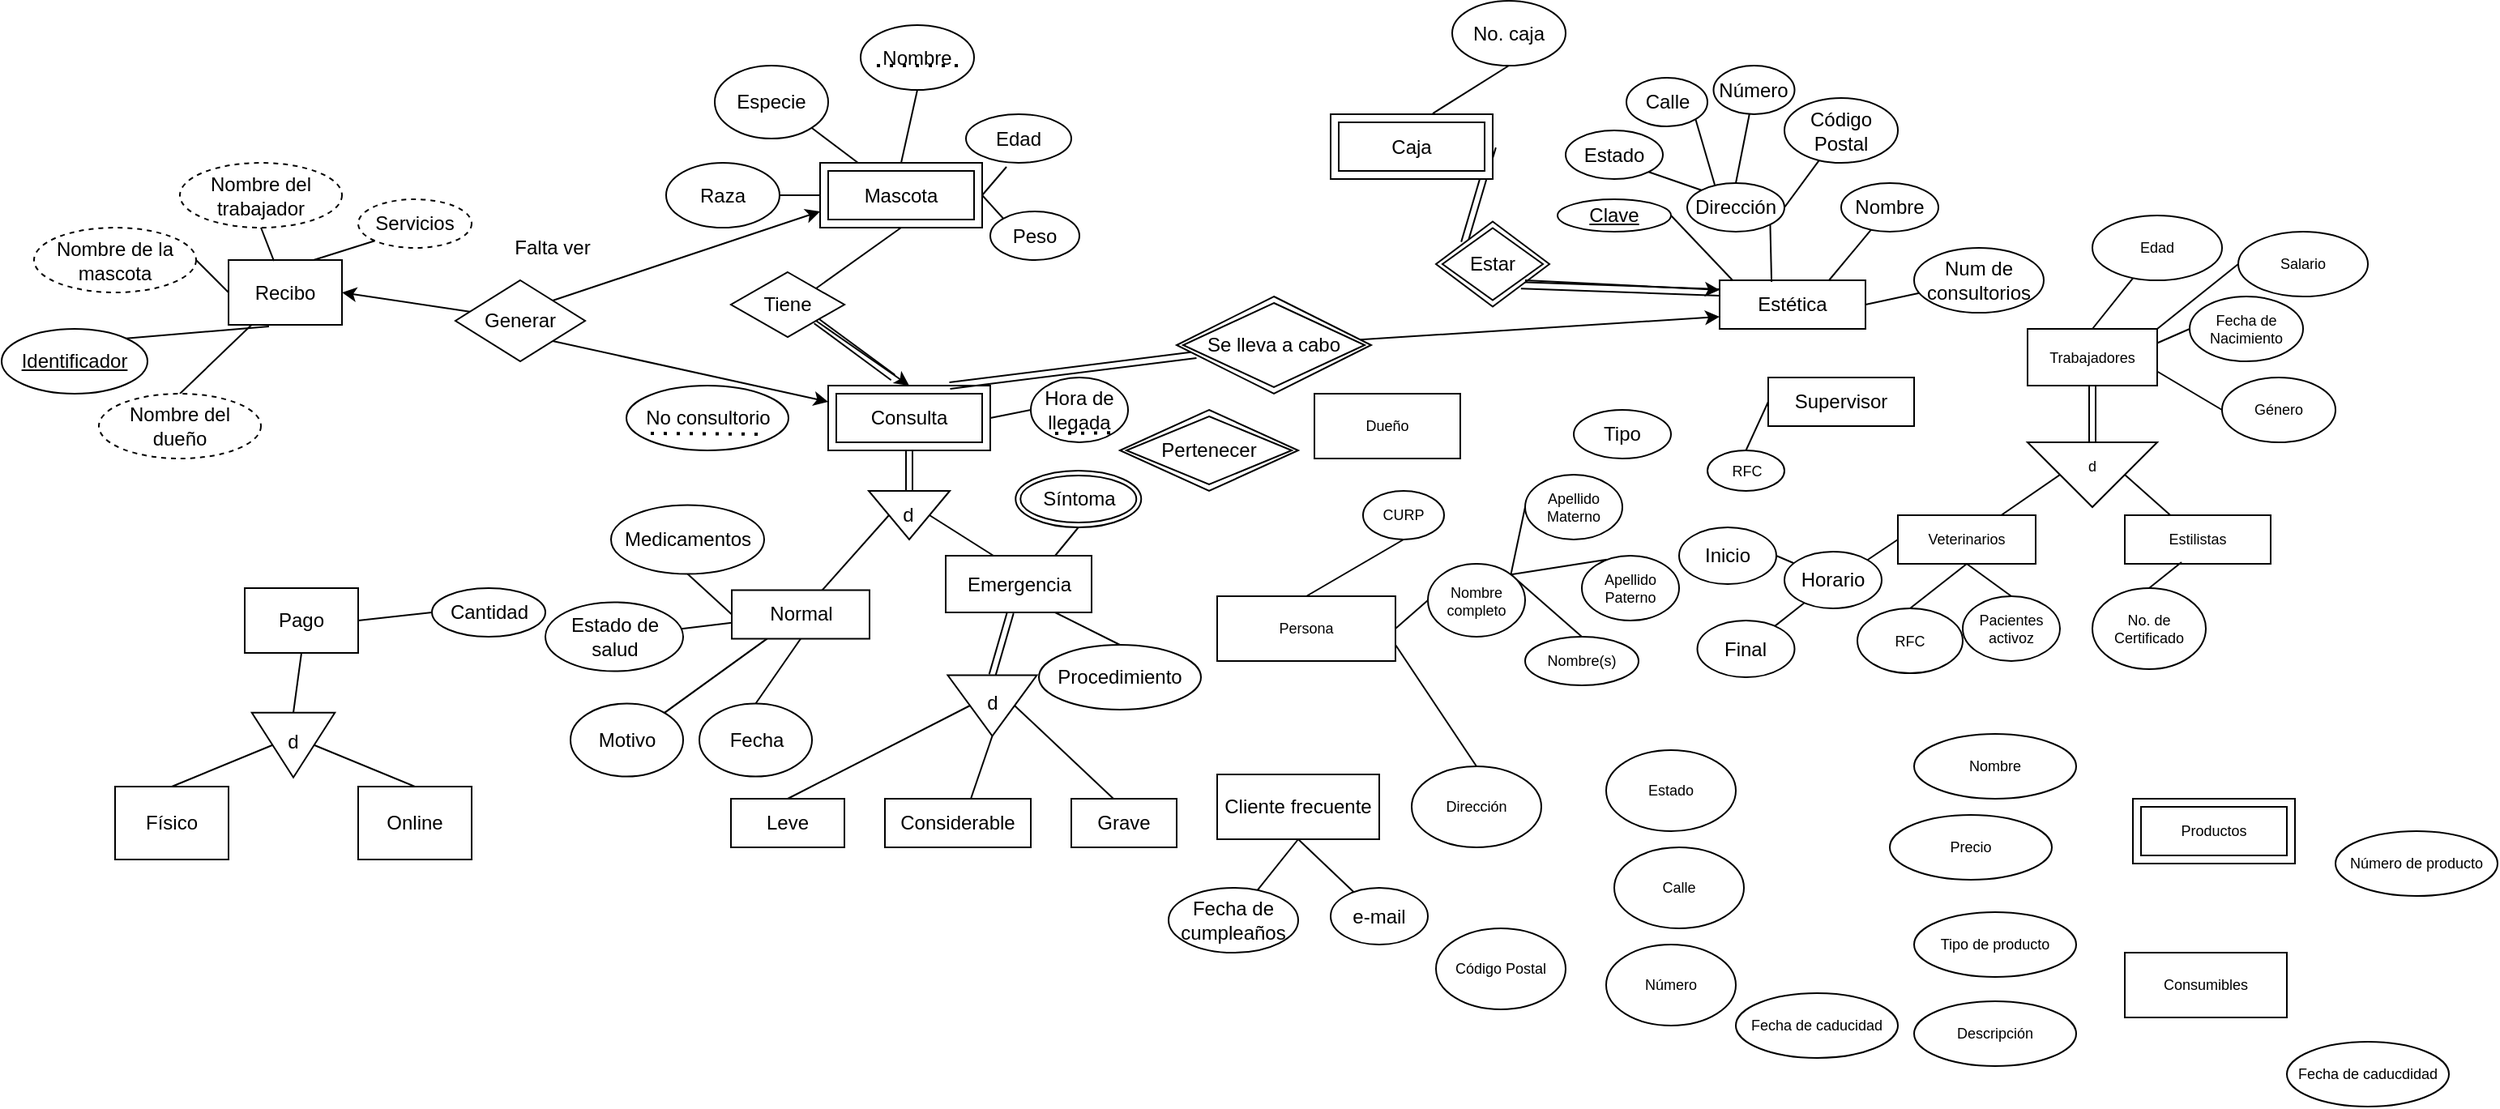 <mxfile version="17.2.4" type="github">
  <diagram id="R2lEEEUBdFMjLlhIrx00" name="Page-1">
    <mxGraphModel dx="1668" dy="481" grid="1" gridSize="10" guides="1" tooltips="1" connect="1" arrows="1" fold="1" page="0" pageScale="1" pageWidth="850" pageHeight="1100" math="0" shadow="0" extFonts="Permanent Marker^https://fonts.googleapis.com/css?family=Permanent+Marker">
      <root>
        <mxCell id="0" />
        <mxCell id="1" parent="0" />
        <mxCell id="ZXifpjUcbngJi2hG1lOk-1" value="Estética" style="rounded=0;whiteSpace=wrap;html=1;" parent="1" vertex="1">
          <mxGeometry x="320" y="180" width="90" height="30" as="geometry" />
        </mxCell>
        <mxCell id="ZXifpjUcbngJi2hG1lOk-16" style="rounded=0;orthogonalLoop=1;jettySize=auto;html=1;entryX=0.75;entryY=0;entryDx=0;entryDy=0;endArrow=none;endFill=0;" parent="1" source="ZXifpjUcbngJi2hG1lOk-2" target="ZXifpjUcbngJi2hG1lOk-1" edge="1">
          <mxGeometry relative="1" as="geometry" />
        </mxCell>
        <mxCell id="ZXifpjUcbngJi2hG1lOk-2" value="Nombre" style="ellipse;whiteSpace=wrap;html=1;" parent="1" vertex="1">
          <mxGeometry x="395" y="120" width="60" height="30" as="geometry" />
        </mxCell>
        <mxCell id="kJQUSES96ACiAF_lhkWH-144" style="edgeStyle=none;rounded=0;orthogonalLoop=1;jettySize=auto;html=1;exitX=1;exitY=1;exitDx=0;exitDy=0;entryX=0.356;entryY=0.033;entryDx=0;entryDy=0;entryPerimeter=0;startArrow=none;startFill=0;endArrow=none;endFill=0;" edge="1" parent="1" source="ZXifpjUcbngJi2hG1lOk-3" target="ZXifpjUcbngJi2hG1lOk-1">
          <mxGeometry relative="1" as="geometry" />
        </mxCell>
        <mxCell id="ZXifpjUcbngJi2hG1lOk-3" value="Dirección" style="ellipse;whiteSpace=wrap;html=1;" parent="1" vertex="1">
          <mxGeometry x="300" y="120" width="60" height="30" as="geometry" />
        </mxCell>
        <mxCell id="kJQUSES96ACiAF_lhkWH-163" style="edgeStyle=none;rounded=0;orthogonalLoop=1;jettySize=auto;html=1;exitX=1;exitY=1;exitDx=0;exitDy=0;entryX=0;entryY=0;entryDx=0;entryDy=0;startArrow=none;startFill=0;endArrow=none;endFill=0;" edge="1" parent="1" source="ZXifpjUcbngJi2hG1lOk-4" target="ZXifpjUcbngJi2hG1lOk-3">
          <mxGeometry relative="1" as="geometry" />
        </mxCell>
        <mxCell id="ZXifpjUcbngJi2hG1lOk-4" value="Estado" style="ellipse;whiteSpace=wrap;html=1;" parent="1" vertex="1">
          <mxGeometry x="225" y="87.5" width="60" height="30" as="geometry" />
        </mxCell>
        <mxCell id="ZXifpjUcbngJi2hG1lOk-13" style="rounded=0;orthogonalLoop=1;jettySize=auto;html=1;exitX=1;exitY=1;exitDx=0;exitDy=0;entryX=0.283;entryY=0.033;entryDx=0;entryDy=0;entryPerimeter=0;endArrow=none;endFill=0;" parent="1" source="ZXifpjUcbngJi2hG1lOk-5" target="ZXifpjUcbngJi2hG1lOk-3" edge="1">
          <mxGeometry relative="1" as="geometry" />
        </mxCell>
        <mxCell id="ZXifpjUcbngJi2hG1lOk-5" value="Calle" style="ellipse;whiteSpace=wrap;html=1;" parent="1" vertex="1">
          <mxGeometry x="262.5" y="55" width="50" height="30" as="geometry" />
        </mxCell>
        <mxCell id="ZXifpjUcbngJi2hG1lOk-12" style="rounded=0;orthogonalLoop=1;jettySize=auto;html=1;entryX=0.5;entryY=0;entryDx=0;entryDy=0;endArrow=none;endFill=0;" parent="1" source="ZXifpjUcbngJi2hG1lOk-6" target="ZXifpjUcbngJi2hG1lOk-3" edge="1">
          <mxGeometry relative="1" as="geometry" />
        </mxCell>
        <mxCell id="ZXifpjUcbngJi2hG1lOk-6" value="Número" style="ellipse;whiteSpace=wrap;html=1;" parent="1" vertex="1">
          <mxGeometry x="316.25" y="47.5" width="50" height="30" as="geometry" />
        </mxCell>
        <mxCell id="ZXifpjUcbngJi2hG1lOk-11" style="rounded=0;orthogonalLoop=1;jettySize=auto;html=1;entryX=1;entryY=0.5;entryDx=0;entryDy=0;endArrow=none;endFill=0;" parent="1" source="ZXifpjUcbngJi2hG1lOk-7" target="ZXifpjUcbngJi2hG1lOk-3" edge="1">
          <mxGeometry relative="1" as="geometry" />
        </mxCell>
        <mxCell id="ZXifpjUcbngJi2hG1lOk-7" value="Código Postal" style="ellipse;whiteSpace=wrap;html=1;" parent="1" vertex="1">
          <mxGeometry x="360" y="67.5" width="70" height="40" as="geometry" />
        </mxCell>
        <mxCell id="ZXifpjUcbngJi2hG1lOk-17" style="rounded=0;orthogonalLoop=1;jettySize=auto;html=1;entryX=1;entryY=0.5;entryDx=0;entryDy=0;endArrow=none;endFill=0;" parent="1" source="ZXifpjUcbngJi2hG1lOk-8" target="ZXifpjUcbngJi2hG1lOk-1" edge="1">
          <mxGeometry relative="1" as="geometry" />
        </mxCell>
        <mxCell id="ZXifpjUcbngJi2hG1lOk-8" value="Num de consultorios" style="ellipse;whiteSpace=wrap;html=1;" parent="1" vertex="1">
          <mxGeometry x="440" y="160" width="80" height="40" as="geometry" />
        </mxCell>
        <mxCell id="kJQUSES96ACiAF_lhkWH-25" style="edgeStyle=none;rounded=0;orthogonalLoop=1;jettySize=auto;html=1;exitX=0.5;exitY=1;exitDx=0;exitDy=0;entryX=0.75;entryY=0;entryDx=0;entryDy=0;endArrow=none;endFill=0;" edge="1" parent="1" source="dr-Muq7pYiqNiIFcDWlw-2" target="dr-Muq7pYiqNiIFcDWlw-11">
          <mxGeometry relative="1" as="geometry" />
        </mxCell>
        <mxCell id="kJQUSES96ACiAF_lhkWH-26" style="edgeStyle=none;rounded=0;orthogonalLoop=1;jettySize=auto;html=1;exitX=0.5;exitY=0;exitDx=0;exitDy=0;endArrow=none;endFill=0;" edge="1" parent="1" source="dr-Muq7pYiqNiIFcDWlw-2" target="dr-Muq7pYiqNiIFcDWlw-12">
          <mxGeometry relative="1" as="geometry" />
        </mxCell>
        <mxCell id="dr-Muq7pYiqNiIFcDWlw-2" value="" style="triangle;whiteSpace=wrap;html=1;fontSize=10;rotation=90;" parent="1" vertex="1">
          <mxGeometry x="530" y="260" width="40" height="80" as="geometry" />
        </mxCell>
        <mxCell id="dr-Muq7pYiqNiIFcDWlw-10" style="edgeStyle=orthogonalEdgeStyle;rounded=0;orthogonalLoop=1;jettySize=auto;html=1;entryX=0;entryY=0.5;entryDx=0;entryDy=0;fontSize=9;endArrow=none;endFill=0;shape=link;" parent="1" source="dr-Muq7pYiqNiIFcDWlw-3" target="dr-Muq7pYiqNiIFcDWlw-2" edge="1">
          <mxGeometry relative="1" as="geometry" />
        </mxCell>
        <mxCell id="dr-Muq7pYiqNiIFcDWlw-3" value="Trabajadores" style="rounded=0;whiteSpace=wrap;html=1;fontSize=9;" parent="1" vertex="1">
          <mxGeometry x="510" y="210" width="80" height="35" as="geometry" />
        </mxCell>
        <mxCell id="dr-Muq7pYiqNiIFcDWlw-5" value="d" style="text;html=1;strokeColor=none;fillColor=none;align=center;verticalAlign=middle;whiteSpace=wrap;rounded=0;fontSize=9;" parent="1" vertex="1">
          <mxGeometry x="520" y="280" width="60" height="30" as="geometry" />
        </mxCell>
        <mxCell id="dr-Muq7pYiqNiIFcDWlw-11" value="Veterinarios" style="rounded=0;whiteSpace=wrap;html=1;fontSize=9;" parent="1" vertex="1">
          <mxGeometry x="430" y="325" width="85" height="30" as="geometry" />
        </mxCell>
        <mxCell id="dr-Muq7pYiqNiIFcDWlw-12" value="Estilistas" style="rounded=0;whiteSpace=wrap;html=1;fontSize=9;" parent="1" vertex="1">
          <mxGeometry x="570" y="325" width="90" height="30" as="geometry" />
        </mxCell>
        <mxCell id="kJQUSES96ACiAF_lhkWH-119" style="edgeStyle=none;rounded=0;orthogonalLoop=1;jettySize=auto;html=1;exitX=0.5;exitY=0;exitDx=0;exitDy=0;endArrow=none;endFill=0;entryX=0.5;entryY=1;entryDx=0;entryDy=0;" edge="1" parent="1" source="dr-Muq7pYiqNiIFcDWlw-17" target="dr-Muq7pYiqNiIFcDWlw-11">
          <mxGeometry relative="1" as="geometry">
            <mxPoint x="460" y="360" as="targetPoint" />
          </mxGeometry>
        </mxCell>
        <mxCell id="dr-Muq7pYiqNiIFcDWlw-17" value="RFC" style="ellipse;whiteSpace=wrap;html=1;fontSize=9;" parent="1" vertex="1">
          <mxGeometry x="405" y="382.5" width="65" height="40" as="geometry" />
        </mxCell>
        <mxCell id="kJQUSES96ACiAF_lhkWH-121" style="edgeStyle=none;rounded=0;orthogonalLoop=1;jettySize=auto;html=1;exitX=0.5;exitY=0;exitDx=0;exitDy=0;entryX=0.389;entryY=0.967;entryDx=0;entryDy=0;entryPerimeter=0;endArrow=none;endFill=0;" edge="1" parent="1" source="dr-Muq7pYiqNiIFcDWlw-19" target="dr-Muq7pYiqNiIFcDWlw-12">
          <mxGeometry relative="1" as="geometry" />
        </mxCell>
        <mxCell id="dr-Muq7pYiqNiIFcDWlw-19" value="No. de Certificado" style="ellipse;whiteSpace=wrap;html=1;fontSize=9;" parent="1" vertex="1">
          <mxGeometry x="550" y="370" width="70" height="50" as="geometry" />
        </mxCell>
        <mxCell id="kJQUSES96ACiAF_lhkWH-16" style="edgeStyle=none;rounded=0;orthogonalLoop=1;jettySize=auto;html=1;exitX=0;exitY=0.5;exitDx=0;exitDy=0;entryX=1;entryY=0.25;entryDx=0;entryDy=0;endArrow=none;endFill=0;" edge="1" parent="1" source="dr-Muq7pYiqNiIFcDWlw-21" target="dr-Muq7pYiqNiIFcDWlw-3">
          <mxGeometry relative="1" as="geometry" />
        </mxCell>
        <mxCell id="dr-Muq7pYiqNiIFcDWlw-21" value="Fecha de Nacimiento" style="ellipse;whiteSpace=wrap;html=1;fontSize=9;" parent="1" vertex="1">
          <mxGeometry x="610" y="190" width="70" height="40" as="geometry" />
        </mxCell>
        <mxCell id="dr-Muq7pYiqNiIFcDWlw-23" style="edgeStyle=none;rounded=0;orthogonalLoop=1;jettySize=auto;html=1;exitX=0;exitY=1;exitDx=0;exitDy=0;fontSize=9;endArrow=none;endFill=0;" parent="1" source="dr-Muq7pYiqNiIFcDWlw-21" target="dr-Muq7pYiqNiIFcDWlw-21" edge="1">
          <mxGeometry relative="1" as="geometry" />
        </mxCell>
        <mxCell id="kJQUSES96ACiAF_lhkWH-17" style="edgeStyle=none;rounded=0;orthogonalLoop=1;jettySize=auto;html=1;exitX=0;exitY=0.5;exitDx=0;exitDy=0;entryX=1;entryY=0.75;entryDx=0;entryDy=0;endArrow=none;endFill=0;" edge="1" parent="1" source="dr-Muq7pYiqNiIFcDWlw-24" target="dr-Muq7pYiqNiIFcDWlw-3">
          <mxGeometry relative="1" as="geometry" />
        </mxCell>
        <mxCell id="dr-Muq7pYiqNiIFcDWlw-24" value="Género" style="ellipse;whiteSpace=wrap;html=1;fontSize=9;" parent="1" vertex="1">
          <mxGeometry x="630" y="240" width="70" height="40" as="geometry" />
        </mxCell>
        <mxCell id="kJQUSES96ACiAF_lhkWH-15" style="rounded=0;orthogonalLoop=1;jettySize=auto;html=1;entryX=0.5;entryY=0;entryDx=0;entryDy=0;endArrow=none;endFill=0;" edge="1" parent="1" source="dr-Muq7pYiqNiIFcDWlw-25" target="dr-Muq7pYiqNiIFcDWlw-3">
          <mxGeometry relative="1" as="geometry" />
        </mxCell>
        <mxCell id="dr-Muq7pYiqNiIFcDWlw-25" value="Edad" style="ellipse;whiteSpace=wrap;html=1;fontSize=9;" parent="1" vertex="1">
          <mxGeometry x="550" y="140" width="80" height="40" as="geometry" />
        </mxCell>
        <mxCell id="kJQUSES96ACiAF_lhkWH-120" style="edgeStyle=none;rounded=0;orthogonalLoop=1;jettySize=auto;html=1;exitX=0.5;exitY=0;exitDx=0;exitDy=0;entryX=0.5;entryY=1;entryDx=0;entryDy=0;endArrow=none;endFill=0;" edge="1" parent="1" source="dr-Muq7pYiqNiIFcDWlw-26" target="dr-Muq7pYiqNiIFcDWlw-11">
          <mxGeometry relative="1" as="geometry" />
        </mxCell>
        <mxCell id="dr-Muq7pYiqNiIFcDWlw-26" value="Pacientes activoz" style="ellipse;whiteSpace=wrap;html=1;fontSize=9;" parent="1" vertex="1">
          <mxGeometry x="470" y="375" width="60" height="40" as="geometry" />
        </mxCell>
        <mxCell id="kJQUSES96ACiAF_lhkWH-18" style="edgeStyle=none;rounded=0;orthogonalLoop=1;jettySize=auto;html=1;exitX=0;exitY=0.5;exitDx=0;exitDy=0;entryX=1;entryY=0;entryDx=0;entryDy=0;endArrow=none;endFill=0;" edge="1" parent="1" source="dr-Muq7pYiqNiIFcDWlw-27" target="dr-Muq7pYiqNiIFcDWlw-3">
          <mxGeometry relative="1" as="geometry" />
        </mxCell>
        <mxCell id="dr-Muq7pYiqNiIFcDWlw-27" value="Salario" style="ellipse;whiteSpace=wrap;html=1;fontSize=9;" parent="1" vertex="1">
          <mxGeometry x="640" y="150" width="80" height="40" as="geometry" />
        </mxCell>
        <mxCell id="kJQUSES96ACiAF_lhkWH-28" style="edgeStyle=none;rounded=0;orthogonalLoop=1;jettySize=auto;html=1;exitX=0.5;exitY=0;exitDx=0;exitDy=0;entryX=0.5;entryY=1;entryDx=0;entryDy=0;endArrow=none;endFill=0;" edge="1" parent="1" source="dr-Muq7pYiqNiIFcDWlw-28" target="dr-Muq7pYiqNiIFcDWlw-29">
          <mxGeometry relative="1" as="geometry" />
        </mxCell>
        <mxCell id="kJQUSES96ACiAF_lhkWH-29" style="edgeStyle=none;rounded=0;orthogonalLoop=1;jettySize=auto;html=1;exitX=1;exitY=0.5;exitDx=0;exitDy=0;entryX=0;entryY=0.5;entryDx=0;entryDy=0;endArrow=none;endFill=0;" edge="1" parent="1" source="dr-Muq7pYiqNiIFcDWlw-28" target="dr-Muq7pYiqNiIFcDWlw-30">
          <mxGeometry relative="1" as="geometry" />
        </mxCell>
        <mxCell id="kJQUSES96ACiAF_lhkWH-30" style="edgeStyle=none;rounded=0;orthogonalLoop=1;jettySize=auto;html=1;exitX=1;exitY=0.75;exitDx=0;exitDy=0;entryX=0.5;entryY=0;entryDx=0;entryDy=0;endArrow=none;endFill=0;" edge="1" parent="1" source="dr-Muq7pYiqNiIFcDWlw-28" target="dr-Muq7pYiqNiIFcDWlw-34">
          <mxGeometry relative="1" as="geometry" />
        </mxCell>
        <mxCell id="dr-Muq7pYiqNiIFcDWlw-28" value="Persona" style="rounded=0;whiteSpace=wrap;html=1;fontSize=9;" parent="1" vertex="1">
          <mxGeometry x="10" y="375" width="110" height="40" as="geometry" />
        </mxCell>
        <mxCell id="dr-Muq7pYiqNiIFcDWlw-29" value="CURP" style="ellipse;whiteSpace=wrap;html=1;fontSize=9;" parent="1" vertex="1">
          <mxGeometry x="100" y="310" width="50" height="30" as="geometry" />
        </mxCell>
        <mxCell id="kJQUSES96ACiAF_lhkWH-32" style="edgeStyle=none;rounded=0;orthogonalLoop=1;jettySize=auto;html=1;exitX=1;exitY=0;exitDx=0;exitDy=0;entryX=0;entryY=0.5;entryDx=0;entryDy=0;endArrow=none;endFill=0;" edge="1" parent="1" source="dr-Muq7pYiqNiIFcDWlw-30" target="dr-Muq7pYiqNiIFcDWlw-32">
          <mxGeometry relative="1" as="geometry" />
        </mxCell>
        <mxCell id="kJQUSES96ACiAF_lhkWH-33" style="edgeStyle=none;rounded=0;orthogonalLoop=1;jettySize=auto;html=1;exitX=1;exitY=0;exitDx=0;exitDy=0;entryX=0.256;entryY=0.06;entryDx=0;entryDy=0;entryPerimeter=0;endArrow=none;endFill=0;" edge="1" parent="1" source="dr-Muq7pYiqNiIFcDWlw-30" target="dr-Muq7pYiqNiIFcDWlw-33">
          <mxGeometry relative="1" as="geometry" />
        </mxCell>
        <mxCell id="kJQUSES96ACiAF_lhkWH-35" style="edgeStyle=none;rounded=0;orthogonalLoop=1;jettySize=auto;html=1;exitX=1;exitY=0;exitDx=0;exitDy=0;entryX=0.5;entryY=0;entryDx=0;entryDy=0;endArrow=none;endFill=0;" edge="1" parent="1" source="dr-Muq7pYiqNiIFcDWlw-30" target="dr-Muq7pYiqNiIFcDWlw-31">
          <mxGeometry relative="1" as="geometry" />
        </mxCell>
        <mxCell id="dr-Muq7pYiqNiIFcDWlw-30" value="Nombre completo" style="ellipse;whiteSpace=wrap;html=1;fontSize=9;" parent="1" vertex="1">
          <mxGeometry x="140" y="355" width="60" height="45" as="geometry" />
        </mxCell>
        <mxCell id="dr-Muq7pYiqNiIFcDWlw-31" value="Nombre(s)" style="ellipse;whiteSpace=wrap;html=1;fontSize=9;" parent="1" vertex="1">
          <mxGeometry x="200" y="400" width="70" height="30" as="geometry" />
        </mxCell>
        <mxCell id="dr-Muq7pYiqNiIFcDWlw-32" value="Apellido Materno" style="ellipse;whiteSpace=wrap;html=1;fontSize=9;" parent="1" vertex="1">
          <mxGeometry x="200" y="300" width="60" height="40" as="geometry" />
        </mxCell>
        <mxCell id="dr-Muq7pYiqNiIFcDWlw-33" value="Apellido Paterno" style="ellipse;whiteSpace=wrap;html=1;fontSize=9;" parent="1" vertex="1">
          <mxGeometry x="235" y="350" width="60" height="40" as="geometry" />
        </mxCell>
        <mxCell id="dr-Muq7pYiqNiIFcDWlw-34" value="Dirección" style="ellipse;whiteSpace=wrap;html=1;fontSize=9;" parent="1" vertex="1">
          <mxGeometry x="130" y="480" width="80" height="50" as="geometry" />
        </mxCell>
        <mxCell id="dr-Muq7pYiqNiIFcDWlw-35" value="Estado" style="ellipse;whiteSpace=wrap;html=1;fontSize=9;" parent="1" vertex="1">
          <mxGeometry x="250" y="470" width="80" height="50" as="geometry" />
        </mxCell>
        <mxCell id="dr-Muq7pYiqNiIFcDWlw-36" value="Calle" style="ellipse;whiteSpace=wrap;html=1;fontSize=9;" parent="1" vertex="1">
          <mxGeometry x="255" y="530" width="80" height="50" as="geometry" />
        </mxCell>
        <mxCell id="dr-Muq7pYiqNiIFcDWlw-37" value="Número" style="ellipse;whiteSpace=wrap;html=1;fontSize=9;" parent="1" vertex="1">
          <mxGeometry x="250" y="590" width="80" height="50" as="geometry" />
        </mxCell>
        <mxCell id="dr-Muq7pYiqNiIFcDWlw-38" value="Código Postal" style="ellipse;whiteSpace=wrap;html=1;fontSize=9;" parent="1" vertex="1">
          <mxGeometry x="145" y="580" width="80" height="50" as="geometry" />
        </mxCell>
        <mxCell id="dr-Muq7pYiqNiIFcDWlw-39" value="Dueño" style="rounded=0;whiteSpace=wrap;html=1;fontSize=9;" parent="1" vertex="1">
          <mxGeometry x="70" y="250" width="90" height="40" as="geometry" />
        </mxCell>
        <mxCell id="dr-Muq7pYiqNiIFcDWlw-43" value="Productos" style="shape=ext;margin=3;double=1;whiteSpace=wrap;html=1;align=center;shadow=0;glass=0;sketch=0;fontSize=9;strokeColor=default;" parent="1" vertex="1">
          <mxGeometry x="575" y="500" width="100" height="40" as="geometry" />
        </mxCell>
        <mxCell id="dr-Muq7pYiqNiIFcDWlw-45" value="Número de producto" style="ellipse;whiteSpace=wrap;html=1;align=center;shadow=0;glass=0;sketch=0;fontSize=9;strokeColor=default;fontStyle=0" parent="1" vertex="1">
          <mxGeometry x="700" y="520" width="100" height="40" as="geometry" />
        </mxCell>
        <mxCell id="dr-Muq7pYiqNiIFcDWlw-49" value="Nombre" style="ellipse;whiteSpace=wrap;html=1;align=center;shadow=0;glass=0;sketch=0;fontSize=9;strokeColor=default;" parent="1" vertex="1">
          <mxGeometry x="440" y="460" width="100" height="40" as="geometry" />
        </mxCell>
        <mxCell id="dr-Muq7pYiqNiIFcDWlw-50" value="Precio" style="ellipse;whiteSpace=wrap;html=1;align=center;shadow=0;glass=0;sketch=0;fontSize=9;strokeColor=default;" parent="1" vertex="1">
          <mxGeometry x="425" y="510" width="100" height="40" as="geometry" />
        </mxCell>
        <mxCell id="dr-Muq7pYiqNiIFcDWlw-51" value="Tipo de producto" style="ellipse;whiteSpace=wrap;html=1;align=center;shadow=0;glass=0;sketch=0;fontSize=9;strokeColor=default;" parent="1" vertex="1">
          <mxGeometry x="440.0" y="570.0" width="100" height="40" as="geometry" />
        </mxCell>
        <mxCell id="dr-Muq7pYiqNiIFcDWlw-52" value="Descripción" style="ellipse;whiteSpace=wrap;html=1;align=center;shadow=0;glass=0;sketch=0;fontSize=9;strokeColor=default;" parent="1" vertex="1">
          <mxGeometry x="440" y="625" width="100" height="40" as="geometry" />
        </mxCell>
        <mxCell id="dr-Muq7pYiqNiIFcDWlw-53" value="Fecha de caducidad" style="ellipse;whiteSpace=wrap;html=1;align=center;shadow=0;glass=0;sketch=0;fontSize=9;strokeColor=default;" parent="1" vertex="1">
          <mxGeometry x="330" y="620" width="100" height="40" as="geometry" />
        </mxCell>
        <mxCell id="dr-Muq7pYiqNiIFcDWlw-54" value="Consumibles" style="whiteSpace=wrap;html=1;align=center;shadow=0;glass=0;sketch=0;fontSize=9;strokeColor=default;" parent="1" vertex="1">
          <mxGeometry x="570" y="595" width="100" height="40" as="geometry" />
        </mxCell>
        <mxCell id="dr-Muq7pYiqNiIFcDWlw-56" value="Fecha de caducdidad" style="ellipse;whiteSpace=wrap;html=1;align=center;shadow=0;glass=0;sketch=0;fontSize=9;strokeColor=default;" parent="1" vertex="1">
          <mxGeometry x="670" y="650" width="100" height="40" as="geometry" />
        </mxCell>
        <mxCell id="kJQUSES96ACiAF_lhkWH-94" style="edgeStyle=none;rounded=0;orthogonalLoop=1;jettySize=auto;html=1;exitX=0.5;exitY=1;exitDx=0;exitDy=0;entryX=0.5;entryY=0;entryDx=0;entryDy=0;endArrow=none;endFill=0;" edge="1" parent="1" source="kJQUSES96ACiAF_lhkWH-4" target="kJQUSES96ACiAF_lhkWH-10">
          <mxGeometry relative="1" as="geometry" />
        </mxCell>
        <mxCell id="kJQUSES96ACiAF_lhkWH-4" value="Nombre" style="ellipse;whiteSpace=wrap;html=1;align=center;" vertex="1" parent="1">
          <mxGeometry x="-210" y="22.5" width="70" height="40" as="geometry" />
        </mxCell>
        <mxCell id="kJQUSES96ACiAF_lhkWH-5" value="Edad" style="ellipse;whiteSpace=wrap;html=1;align=center;" vertex="1" parent="1">
          <mxGeometry x="-145" y="77.5" width="65" height="30" as="geometry" />
        </mxCell>
        <mxCell id="kJQUSES96ACiAF_lhkWH-6" value="Peso" style="ellipse;whiteSpace=wrap;html=1;align=center;" vertex="1" parent="1">
          <mxGeometry x="-130" y="137.5" width="55" height="30" as="geometry" />
        </mxCell>
        <mxCell id="kJQUSES96ACiAF_lhkWH-97" style="edgeStyle=none;rounded=0;orthogonalLoop=1;jettySize=auto;html=1;exitX=1;exitY=1;exitDx=0;exitDy=0;endArrow=none;endFill=0;" edge="1" parent="1" source="kJQUSES96ACiAF_lhkWH-7" target="kJQUSES96ACiAF_lhkWH-10">
          <mxGeometry relative="1" as="geometry" />
        </mxCell>
        <mxCell id="kJQUSES96ACiAF_lhkWH-7" value="Especie" style="ellipse;whiteSpace=wrap;html=1;align=center;" vertex="1" parent="1">
          <mxGeometry x="-300" y="47.5" width="70" height="45" as="geometry" />
        </mxCell>
        <mxCell id="kJQUSES96ACiAF_lhkWH-98" style="edgeStyle=none;rounded=0;orthogonalLoop=1;jettySize=auto;html=1;exitX=1;exitY=0.5;exitDx=0;exitDy=0;entryX=0;entryY=0.5;entryDx=0;entryDy=0;endArrow=none;endFill=0;" edge="1" parent="1" source="kJQUSES96ACiAF_lhkWH-8" target="kJQUSES96ACiAF_lhkWH-10">
          <mxGeometry relative="1" as="geometry" />
        </mxCell>
        <mxCell id="kJQUSES96ACiAF_lhkWH-8" value="Raza" style="ellipse;whiteSpace=wrap;html=1;align=center;" vertex="1" parent="1">
          <mxGeometry x="-330" y="107.5" width="70" height="40" as="geometry" />
        </mxCell>
        <mxCell id="kJQUSES96ACiAF_lhkWH-95" style="edgeStyle=none;rounded=0;orthogonalLoop=1;jettySize=auto;html=1;exitX=1;exitY=0.5;exitDx=0;exitDy=0;endArrow=none;endFill=0;" edge="1" parent="1" source="kJQUSES96ACiAF_lhkWH-10">
          <mxGeometry relative="1" as="geometry">
            <mxPoint x="-120" y="110" as="targetPoint" />
          </mxGeometry>
        </mxCell>
        <mxCell id="kJQUSES96ACiAF_lhkWH-96" style="edgeStyle=none;rounded=0;orthogonalLoop=1;jettySize=auto;html=1;exitX=1;exitY=0.5;exitDx=0;exitDy=0;entryX=0;entryY=0;entryDx=0;entryDy=0;endArrow=none;endFill=0;" edge="1" parent="1" source="kJQUSES96ACiAF_lhkWH-10" target="kJQUSES96ACiAF_lhkWH-6">
          <mxGeometry relative="1" as="geometry" />
        </mxCell>
        <mxCell id="kJQUSES96ACiAF_lhkWH-10" value="Mascota" style="shape=ext;margin=3;double=1;whiteSpace=wrap;html=1;align=center;" vertex="1" parent="1">
          <mxGeometry x="-235" y="107.5" width="100" height="40" as="geometry" />
        </mxCell>
        <mxCell id="kJQUSES96ACiAF_lhkWH-11" value="Pertenecer" style="shape=rhombus;double=1;perimeter=rhombusPerimeter;whiteSpace=wrap;html=1;align=center;" vertex="1" parent="1">
          <mxGeometry x="-50" y="260" width="110" height="50" as="geometry" />
        </mxCell>
        <mxCell id="kJQUSES96ACiAF_lhkWH-12" value="" style="endArrow=none;dashed=1;html=1;dashPattern=1 3;strokeWidth=2;rounded=0;" edge="1" parent="1">
          <mxGeometry width="50" height="50" relative="1" as="geometry">
            <mxPoint x="-200" y="47.5" as="sourcePoint" />
            <mxPoint x="-150" y="47.5" as="targetPoint" />
          </mxGeometry>
        </mxCell>
        <mxCell id="kJQUSES96ACiAF_lhkWH-13" value="Supervisor" style="whiteSpace=wrap;html=1;align=center;" vertex="1" parent="1">
          <mxGeometry x="350" y="240" width="90" height="30" as="geometry" />
        </mxCell>
        <mxCell id="kJQUSES96ACiAF_lhkWH-27" style="edgeStyle=none;rounded=0;orthogonalLoop=1;jettySize=auto;html=1;exitX=0.5;exitY=0;exitDx=0;exitDy=0;entryX=0;entryY=0.5;entryDx=0;entryDy=0;endArrow=none;endFill=0;" edge="1" parent="1" source="kJQUSES96ACiAF_lhkWH-14" target="kJQUSES96ACiAF_lhkWH-13">
          <mxGeometry relative="1" as="geometry" />
        </mxCell>
        <mxCell id="kJQUSES96ACiAF_lhkWH-14" value="RFC" style="ellipse;whiteSpace=wrap;html=1;fontSize=9;" vertex="1" parent="1">
          <mxGeometry x="312.5" y="285" width="47.5" height="25" as="geometry" />
        </mxCell>
        <mxCell id="kJQUSES96ACiAF_lhkWH-37" value="Tipo" style="ellipse;whiteSpace=wrap;html=1;align=center;" vertex="1" parent="1">
          <mxGeometry x="230" y="260" width="60" height="30" as="geometry" />
        </mxCell>
        <mxCell id="kJQUSES96ACiAF_lhkWH-44" style="edgeStyle=none;rounded=0;orthogonalLoop=1;jettySize=auto;html=1;exitX=0.5;exitY=1;exitDx=0;exitDy=0;endArrow=none;endFill=0;" edge="1" parent="1" source="kJQUSES96ACiAF_lhkWH-39" target="kJQUSES96ACiAF_lhkWH-40">
          <mxGeometry relative="1" as="geometry" />
        </mxCell>
        <mxCell id="kJQUSES96ACiAF_lhkWH-47" style="edgeStyle=none;rounded=0;orthogonalLoop=1;jettySize=auto;html=1;exitX=0.5;exitY=0;exitDx=0;exitDy=0;entryX=0.328;entryY=0;entryDx=0;entryDy=0;entryPerimeter=0;endArrow=none;endFill=0;" edge="1" parent="1" source="kJQUSES96ACiAF_lhkWH-39" target="kJQUSES96ACiAF_lhkWH-42">
          <mxGeometry relative="1" as="geometry" />
        </mxCell>
        <mxCell id="kJQUSES96ACiAF_lhkWH-39" value="" style="triangle;whiteSpace=wrap;html=1;rotation=90;" vertex="1" parent="1">
          <mxGeometry x="-195" y="300" width="30" height="50" as="geometry" />
        </mxCell>
        <mxCell id="kJQUSES96ACiAF_lhkWH-52" value="" style="edgeStyle=none;rounded=0;orthogonalLoop=1;jettySize=auto;html=1;endArrow=none;endFill=0;" edge="1" parent="1" source="kJQUSES96ACiAF_lhkWH-40" target="kJQUSES96ACiAF_lhkWH-51">
          <mxGeometry relative="1" as="geometry" />
        </mxCell>
        <mxCell id="kJQUSES96ACiAF_lhkWH-53" value="" style="edgeStyle=none;rounded=0;orthogonalLoop=1;jettySize=auto;html=1;endArrow=none;endFill=0;" edge="1" parent="1" source="kJQUSES96ACiAF_lhkWH-40" target="kJQUSES96ACiAF_lhkWH-51">
          <mxGeometry relative="1" as="geometry" />
        </mxCell>
        <mxCell id="kJQUSES96ACiAF_lhkWH-60" style="edgeStyle=none;rounded=0;orthogonalLoop=1;jettySize=auto;html=1;exitX=0.5;exitY=1;exitDx=0;exitDy=0;entryX=0.5;entryY=0;entryDx=0;entryDy=0;endArrow=none;endFill=0;" edge="1" parent="1" source="kJQUSES96ACiAF_lhkWH-40" target="kJQUSES96ACiAF_lhkWH-56">
          <mxGeometry relative="1" as="geometry" />
        </mxCell>
        <mxCell id="kJQUSES96ACiAF_lhkWH-40" value="Normal" style="whiteSpace=wrap;html=1;align=center;" vertex="1" parent="1">
          <mxGeometry x="-289.5" y="371.25" width="85" height="30" as="geometry" />
        </mxCell>
        <mxCell id="kJQUSES96ACiAF_lhkWH-43" style="edgeStyle=none;rounded=0;orthogonalLoop=1;jettySize=auto;html=1;endArrow=none;endFill=0;shape=link;" edge="1" parent="1" source="kJQUSES96ACiAF_lhkWH-41" target="kJQUSES96ACiAF_lhkWH-39">
          <mxGeometry relative="1" as="geometry" />
        </mxCell>
        <mxCell id="kJQUSES96ACiAF_lhkWH-41" value="Consulta" style="shape=ext;margin=3;double=1;whiteSpace=wrap;html=1;align=center;" vertex="1" parent="1">
          <mxGeometry x="-230" y="245" width="100" height="40" as="geometry" />
        </mxCell>
        <mxCell id="kJQUSES96ACiAF_lhkWH-70" style="edgeStyle=none;rounded=0;orthogonalLoop=1;jettySize=auto;html=1;entryX=0;entryY=0.5;entryDx=0;entryDy=0;endArrow=none;endFill=0;shape=link;" edge="1" parent="1" source="kJQUSES96ACiAF_lhkWH-42" target="kJQUSES96ACiAF_lhkWH-69">
          <mxGeometry relative="1" as="geometry" />
        </mxCell>
        <mxCell id="kJQUSES96ACiAF_lhkWH-76" style="edgeStyle=none;rounded=0;orthogonalLoop=1;jettySize=auto;html=1;exitX=0.75;exitY=1;exitDx=0;exitDy=0;entryX=0.5;entryY=0;entryDx=0;entryDy=0;endArrow=none;endFill=0;" edge="1" parent="1" source="kJQUSES96ACiAF_lhkWH-42" target="kJQUSES96ACiAF_lhkWH-75">
          <mxGeometry relative="1" as="geometry" />
        </mxCell>
        <mxCell id="kJQUSES96ACiAF_lhkWH-42" value="Emergencia" style="whiteSpace=wrap;html=1;align=center;" vertex="1" parent="1">
          <mxGeometry x="-157.5" y="350" width="90" height="35" as="geometry" />
        </mxCell>
        <mxCell id="kJQUSES96ACiAF_lhkWH-51" value="Motivo" style="ellipse;whiteSpace=wrap;html=1;" vertex="1" parent="1">
          <mxGeometry x="-389" y="441.25" width="69.5" height="45" as="geometry" />
        </mxCell>
        <mxCell id="kJQUSES96ACiAF_lhkWH-55" value="" style="edgeStyle=none;rounded=0;orthogonalLoop=1;jettySize=auto;html=1;endArrow=none;endFill=0;" edge="1" parent="1" source="kJQUSES96ACiAF_lhkWH-54" target="kJQUSES96ACiAF_lhkWH-40">
          <mxGeometry relative="1" as="geometry" />
        </mxCell>
        <mxCell id="kJQUSES96ACiAF_lhkWH-54" value="Estado de salud" style="ellipse;whiteSpace=wrap;html=1;align=center;" vertex="1" parent="1">
          <mxGeometry x="-404.5" y="378.75" width="85" height="42.5" as="geometry" />
        </mxCell>
        <mxCell id="kJQUSES96ACiAF_lhkWH-56" value="Fecha" style="ellipse;whiteSpace=wrap;html=1;" vertex="1" parent="1">
          <mxGeometry x="-309.5" y="441.25" width="69.5" height="45" as="geometry" />
        </mxCell>
        <mxCell id="kJQUSES96ACiAF_lhkWH-59" style="edgeStyle=none;rounded=0;orthogonalLoop=1;jettySize=auto;html=1;exitX=0.5;exitY=1;exitDx=0;exitDy=0;entryX=0;entryY=0.5;entryDx=0;entryDy=0;endArrow=none;endFill=0;" edge="1" parent="1" source="kJQUSES96ACiAF_lhkWH-57" target="kJQUSES96ACiAF_lhkWH-40">
          <mxGeometry relative="1" as="geometry" />
        </mxCell>
        <mxCell id="kJQUSES96ACiAF_lhkWH-57" value="Medicamentos" style="ellipse;whiteSpace=wrap;html=1;" vertex="1" parent="1">
          <mxGeometry x="-364" y="318.75" width="94.5" height="42.5" as="geometry" />
        </mxCell>
        <mxCell id="kJQUSES96ACiAF_lhkWH-99" style="edgeStyle=none;rounded=0;orthogonalLoop=1;jettySize=auto;html=1;exitX=0.5;exitY=1;exitDx=0;exitDy=0;entryX=0.75;entryY=0;entryDx=0;entryDy=0;endArrow=none;endFill=0;" edge="1" parent="1" source="kJQUSES96ACiAF_lhkWH-62" target="kJQUSES96ACiAF_lhkWH-42">
          <mxGeometry relative="1" as="geometry" />
        </mxCell>
        <mxCell id="kJQUSES96ACiAF_lhkWH-62" value="Síntoma" style="ellipse;shape=doubleEllipse;margin=3;whiteSpace=wrap;html=1;align=center;" vertex="1" parent="1">
          <mxGeometry x="-114.37" y="297.5" width="77.5" height="35" as="geometry" />
        </mxCell>
        <mxCell id="kJQUSES96ACiAF_lhkWH-71" style="edgeStyle=none;rounded=0;orthogonalLoop=1;jettySize=auto;html=1;exitX=0.5;exitY=0;exitDx=0;exitDy=0;endArrow=none;endFill=0;entryX=0.5;entryY=1;entryDx=0;entryDy=0;" edge="1" parent="1" source="kJQUSES96ACiAF_lhkWH-66" target="kJQUSES96ACiAF_lhkWH-69">
          <mxGeometry relative="1" as="geometry" />
        </mxCell>
        <mxCell id="kJQUSES96ACiAF_lhkWH-66" value="&lt;div&gt;Leve&lt;/div&gt;" style="whiteSpace=wrap;html=1;align=center;" vertex="1" parent="1">
          <mxGeometry x="-290" y="500" width="70" height="30" as="geometry" />
        </mxCell>
        <mxCell id="kJQUSES96ACiAF_lhkWH-67" value="Considerable" style="whiteSpace=wrap;html=1;align=center;" vertex="1" parent="1">
          <mxGeometry x="-195" y="500" width="90" height="30" as="geometry" />
        </mxCell>
        <mxCell id="kJQUSES96ACiAF_lhkWH-68" value="Grave" style="whiteSpace=wrap;html=1;align=center;" vertex="1" parent="1">
          <mxGeometry x="-80" y="500" width="65" height="30" as="geometry" />
        </mxCell>
        <mxCell id="kJQUSES96ACiAF_lhkWH-72" style="edgeStyle=none;rounded=0;orthogonalLoop=1;jettySize=auto;html=1;exitX=1;exitY=0.5;exitDx=0;exitDy=0;entryX=0.589;entryY=0;entryDx=0;entryDy=0;entryPerimeter=0;endArrow=none;endFill=0;" edge="1" parent="1" source="kJQUSES96ACiAF_lhkWH-69" target="kJQUSES96ACiAF_lhkWH-67">
          <mxGeometry relative="1" as="geometry" />
        </mxCell>
        <mxCell id="kJQUSES96ACiAF_lhkWH-73" style="edgeStyle=none;rounded=0;orthogonalLoop=1;jettySize=auto;html=1;exitX=0.5;exitY=0;exitDx=0;exitDy=0;entryX=0.4;entryY=0;entryDx=0;entryDy=0;entryPerimeter=0;endArrow=none;endFill=0;" edge="1" parent="1" source="kJQUSES96ACiAF_lhkWH-69" target="kJQUSES96ACiAF_lhkWH-68">
          <mxGeometry relative="1" as="geometry" />
        </mxCell>
        <mxCell id="kJQUSES96ACiAF_lhkWH-69" value="" style="triangle;whiteSpace=wrap;html=1;rotation=90;" vertex="1" parent="1">
          <mxGeometry x="-147.5" y="415" width="37.5" height="55" as="geometry" />
        </mxCell>
        <mxCell id="kJQUSES96ACiAF_lhkWH-74" value="d" style="text;html=1;strokeColor=none;fillColor=none;align=center;verticalAlign=middle;whiteSpace=wrap;rounded=0;" vertex="1" parent="1">
          <mxGeometry x="-143.12" y="430" width="28.75" height="22.5" as="geometry" />
        </mxCell>
        <mxCell id="kJQUSES96ACiAF_lhkWH-75" value="Procedimiento" style="ellipse;whiteSpace=wrap;html=1;align=center;" vertex="1" parent="1">
          <mxGeometry x="-100" y="405" width="100" height="40" as="geometry" />
        </mxCell>
        <mxCell id="kJQUSES96ACiAF_lhkWH-83" style="edgeStyle=none;rounded=0;orthogonalLoop=1;jettySize=auto;html=1;exitX=1;exitY=0;exitDx=0;exitDy=0;entryX=0.5;entryY=1;entryDx=0;entryDy=0;endArrow=none;endFill=0;" edge="1" parent="1" source="kJQUSES96ACiAF_lhkWH-93" target="kJQUSES96ACiAF_lhkWH-10">
          <mxGeometry relative="1" as="geometry">
            <mxPoint x="-229.312" y="182.5" as="sourcePoint" />
          </mxGeometry>
        </mxCell>
        <mxCell id="kJQUSES96ACiAF_lhkWH-84" style="edgeStyle=none;rounded=0;orthogonalLoop=1;jettySize=auto;html=1;exitX=1;exitY=1;exitDx=0;exitDy=0;entryX=0.5;entryY=0;entryDx=0;entryDy=0;endArrow=classic;endFill=1;" edge="1" parent="1" source="kJQUSES96ACiAF_lhkWH-93" target="kJQUSES96ACiAF_lhkWH-41">
          <mxGeometry relative="1" as="geometry">
            <mxPoint x="-229.312" y="207.5" as="sourcePoint" />
          </mxGeometry>
        </mxCell>
        <mxCell id="kJQUSES96ACiAF_lhkWH-86" value="" style="endArrow=none;html=1;rounded=0;shape=link;exitX=1;exitY=1;exitDx=0;exitDy=0;" edge="1" parent="1" source="kJQUSES96ACiAF_lhkWH-93">
          <mxGeometry width="50" height="50" relative="1" as="geometry">
            <mxPoint x="-230" y="210" as="sourcePoint" />
            <mxPoint x="-190" y="240" as="targetPoint" />
          </mxGeometry>
        </mxCell>
        <mxCell id="kJQUSES96ACiAF_lhkWH-89" style="edgeStyle=none;rounded=0;orthogonalLoop=1;jettySize=auto;html=1;exitX=0;exitY=0.5;exitDx=0;exitDy=0;entryX=1;entryY=0.5;entryDx=0;entryDy=0;endArrow=none;endFill=0;" edge="1" parent="1" source="kJQUSES96ACiAF_lhkWH-88" target="kJQUSES96ACiAF_lhkWH-41">
          <mxGeometry relative="1" as="geometry" />
        </mxCell>
        <mxCell id="kJQUSES96ACiAF_lhkWH-88" value="Hora de llegada" style="ellipse;whiteSpace=wrap;html=1;align=center;" vertex="1" parent="1">
          <mxGeometry x="-105" y="240" width="60" height="40" as="geometry" />
        </mxCell>
        <mxCell id="kJQUSES96ACiAF_lhkWH-91" style="edgeStyle=none;rounded=0;orthogonalLoop=1;jettySize=auto;html=1;entryX=0.75;entryY=0;entryDx=0;entryDy=0;endArrow=none;endFill=0;shape=link;" edge="1" parent="1" source="kJQUSES96ACiAF_lhkWH-90" target="kJQUSES96ACiAF_lhkWH-41">
          <mxGeometry relative="1" as="geometry" />
        </mxCell>
        <mxCell id="kJQUSES96ACiAF_lhkWH-92" style="edgeStyle=none;rounded=0;orthogonalLoop=1;jettySize=auto;html=1;entryX=0;entryY=0.75;entryDx=0;entryDy=0;endArrow=classic;endFill=1;" edge="1" parent="1" source="kJQUSES96ACiAF_lhkWH-90" target="ZXifpjUcbngJi2hG1lOk-1">
          <mxGeometry relative="1" as="geometry" />
        </mxCell>
        <mxCell id="kJQUSES96ACiAF_lhkWH-90" value="Se lleva a cabo" style="shape=rhombus;double=1;perimeter=rhombusPerimeter;whiteSpace=wrap;html=1;align=center;" vertex="1" parent="1">
          <mxGeometry x="-15" y="190" width="120" height="60" as="geometry" />
        </mxCell>
        <mxCell id="kJQUSES96ACiAF_lhkWH-93" value="Tiene" style="shape=rhombus;perimeter=rhombusPerimeter;whiteSpace=wrap;html=1;align=center;" vertex="1" parent="1">
          <mxGeometry x="-290" y="175" width="70" height="40" as="geometry" />
        </mxCell>
        <mxCell id="kJQUSES96ACiAF_lhkWH-101" value="&lt;div&gt;No consultorio&lt;/div&gt;" style="ellipse;whiteSpace=wrap;html=1;align=center;" vertex="1" parent="1">
          <mxGeometry x="-354.5" y="245" width="100" height="40" as="geometry" />
        </mxCell>
        <mxCell id="kJQUSES96ACiAF_lhkWH-102" value="" style="endArrow=none;dashed=1;html=1;dashPattern=1 3;strokeWidth=2;rounded=0;" edge="1" parent="1">
          <mxGeometry width="50" height="50" relative="1" as="geometry">
            <mxPoint x="-339.5" y="274.5" as="sourcePoint" />
            <mxPoint x="-269.5" y="275" as="targetPoint" />
          </mxGeometry>
        </mxCell>
        <mxCell id="kJQUSES96ACiAF_lhkWH-103" value="" style="endArrow=none;dashed=1;html=1;dashPattern=1 3;strokeWidth=2;rounded=0;entryX=1;entryY=1;entryDx=0;entryDy=0;" edge="1" parent="1" target="kJQUSES96ACiAF_lhkWH-88">
          <mxGeometry width="50" height="50" relative="1" as="geometry">
            <mxPoint x="-90" y="274.5" as="sourcePoint" />
            <mxPoint x="-20" y="275" as="targetPoint" />
          </mxGeometry>
        </mxCell>
        <mxCell id="kJQUSES96ACiAF_lhkWH-104" value="d" style="text;html=1;strokeColor=none;fillColor=none;align=center;verticalAlign=middle;whiteSpace=wrap;rounded=0;" vertex="1" parent="1">
          <mxGeometry x="-195" y="313.75" width="28.75" height="22.5" as="geometry" />
        </mxCell>
        <mxCell id="kJQUSES96ACiAF_lhkWH-105" value="Cliente frecuente" style="whiteSpace=wrap;html=1;align=center;" vertex="1" parent="1">
          <mxGeometry x="10" y="485" width="100" height="40" as="geometry" />
        </mxCell>
        <mxCell id="kJQUSES96ACiAF_lhkWH-108" style="edgeStyle=none;rounded=0;orthogonalLoop=1;jettySize=auto;html=1;endArrow=none;endFill=0;entryX=0.5;entryY=1;entryDx=0;entryDy=0;" edge="1" parent="1" source="kJQUSES96ACiAF_lhkWH-106" target="kJQUSES96ACiAF_lhkWH-105">
          <mxGeometry relative="1" as="geometry">
            <mxPoint x="50" y="530" as="targetPoint" />
          </mxGeometry>
        </mxCell>
        <mxCell id="kJQUSES96ACiAF_lhkWH-106" value="Fecha de cumpleaños" style="ellipse;whiteSpace=wrap;html=1;align=center;" vertex="1" parent="1">
          <mxGeometry x="-20" y="555" width="80" height="40" as="geometry" />
        </mxCell>
        <mxCell id="kJQUSES96ACiAF_lhkWH-109" style="edgeStyle=none;rounded=0;orthogonalLoop=1;jettySize=auto;html=1;endArrow=none;endFill=0;entryX=0.5;entryY=1;entryDx=0;entryDy=0;" edge="1" parent="1" source="kJQUSES96ACiAF_lhkWH-107" target="kJQUSES96ACiAF_lhkWH-105">
          <mxGeometry relative="1" as="geometry">
            <mxPoint x="70" y="530" as="targetPoint" />
          </mxGeometry>
        </mxCell>
        <mxCell id="kJQUSES96ACiAF_lhkWH-107" value="e-mail" style="ellipse;whiteSpace=wrap;html=1;align=center;" vertex="1" parent="1">
          <mxGeometry x="80" y="555" width="60" height="35" as="geometry" />
        </mxCell>
        <mxCell id="kJQUSES96ACiAF_lhkWH-117" style="edgeStyle=none;rounded=0;orthogonalLoop=1;jettySize=auto;html=1;exitX=1;exitY=0;exitDx=0;exitDy=0;entryX=0;entryY=0.5;entryDx=0;entryDy=0;endArrow=none;endFill=0;" edge="1" parent="1" source="kJQUSES96ACiAF_lhkWH-111" target="dr-Muq7pYiqNiIFcDWlw-11">
          <mxGeometry relative="1" as="geometry" />
        </mxCell>
        <mxCell id="kJQUSES96ACiAF_lhkWH-111" value="Horario" style="ellipse;whiteSpace=wrap;html=1;align=center;" vertex="1" parent="1">
          <mxGeometry x="360" y="347.5" width="60" height="35" as="geometry" />
        </mxCell>
        <mxCell id="kJQUSES96ACiAF_lhkWH-116" style="edgeStyle=none;rounded=0;orthogonalLoop=1;jettySize=auto;html=1;exitX=1;exitY=0.5;exitDx=0;exitDy=0;endArrow=none;endFill=0;" edge="1" parent="1" source="kJQUSES96ACiAF_lhkWH-112" target="kJQUSES96ACiAF_lhkWH-111">
          <mxGeometry relative="1" as="geometry" />
        </mxCell>
        <mxCell id="kJQUSES96ACiAF_lhkWH-112" value="Inicio" style="ellipse;whiteSpace=wrap;html=1;align=center;" vertex="1" parent="1">
          <mxGeometry x="295" y="332.5" width="60" height="35" as="geometry" />
        </mxCell>
        <mxCell id="kJQUSES96ACiAF_lhkWH-115" value="" style="edgeStyle=none;rounded=0;orthogonalLoop=1;jettySize=auto;html=1;endArrow=none;endFill=0;" edge="1" parent="1" source="kJQUSES96ACiAF_lhkWH-113" target="kJQUSES96ACiAF_lhkWH-111">
          <mxGeometry relative="1" as="geometry" />
        </mxCell>
        <mxCell id="kJQUSES96ACiAF_lhkWH-113" value="Final" style="ellipse;whiteSpace=wrap;html=1;align=center;" vertex="1" parent="1">
          <mxGeometry x="306.25" y="390" width="60" height="35" as="geometry" />
        </mxCell>
        <mxCell id="kJQUSES96ACiAF_lhkWH-128" style="edgeStyle=none;rounded=0;orthogonalLoop=1;jettySize=auto;html=1;entryX=0.5;entryY=0;entryDx=0;entryDy=0;endArrow=none;endFill=0;" edge="1" parent="1" source="kJQUSES96ACiAF_lhkWH-122" target="kJQUSES96ACiAF_lhkWH-127">
          <mxGeometry relative="1" as="geometry" />
        </mxCell>
        <mxCell id="kJQUSES96ACiAF_lhkWH-136" style="edgeStyle=none;rounded=0;orthogonalLoop=1;jettySize=auto;html=1;exitX=0.75;exitY=0;exitDx=0;exitDy=0;entryX=0;entryY=1;entryDx=0;entryDy=0;endArrow=none;endFill=0;" edge="1" parent="1" source="kJQUSES96ACiAF_lhkWH-122" target="kJQUSES96ACiAF_lhkWH-135">
          <mxGeometry relative="1" as="geometry" />
        </mxCell>
        <mxCell id="kJQUSES96ACiAF_lhkWH-138" style="edgeStyle=none;rounded=0;orthogonalLoop=1;jettySize=auto;html=1;exitX=1;exitY=0.5;exitDx=0;exitDy=0;entryX=0.163;entryY=0.4;entryDx=0;entryDy=0;entryPerimeter=0;endArrow=none;endFill=0;startArrow=classic;startFill=1;" edge="1" parent="1" source="kJQUSES96ACiAF_lhkWH-122" target="kJQUSES96ACiAF_lhkWH-137">
          <mxGeometry relative="1" as="geometry" />
        </mxCell>
        <mxCell id="kJQUSES96ACiAF_lhkWH-122" value="Recibo" style="whiteSpace=wrap;html=1;align=center;" vertex="1" parent="1">
          <mxGeometry x="-600" y="167.5" width="70" height="40" as="geometry" />
        </mxCell>
        <mxCell id="kJQUSES96ACiAF_lhkWH-126" style="edgeStyle=none;rounded=0;orthogonalLoop=1;jettySize=auto;html=1;exitX=1;exitY=0;exitDx=0;exitDy=0;entryX=0.357;entryY=1.025;entryDx=0;entryDy=0;entryPerimeter=0;endArrow=none;endFill=0;" edge="1" parent="1" source="kJQUSES96ACiAF_lhkWH-125" target="kJQUSES96ACiAF_lhkWH-122">
          <mxGeometry relative="1" as="geometry" />
        </mxCell>
        <mxCell id="kJQUSES96ACiAF_lhkWH-125" value="Identificador" style="ellipse;whiteSpace=wrap;html=1;align=center;fontStyle=4;" vertex="1" parent="1">
          <mxGeometry x="-740" y="210" width="90" height="40" as="geometry" />
        </mxCell>
        <mxCell id="kJQUSES96ACiAF_lhkWH-127" value="Nombre del dueño" style="ellipse;whiteSpace=wrap;html=1;align=center;dashed=1;" vertex="1" parent="1">
          <mxGeometry x="-680" y="250" width="100" height="40" as="geometry" />
        </mxCell>
        <mxCell id="kJQUSES96ACiAF_lhkWH-132" style="edgeStyle=none;rounded=0;orthogonalLoop=1;jettySize=auto;html=1;exitX=1;exitY=0.5;exitDx=0;exitDy=0;entryX=0;entryY=0.5;entryDx=0;entryDy=0;endArrow=none;endFill=0;" edge="1" parent="1" source="kJQUSES96ACiAF_lhkWH-129" target="kJQUSES96ACiAF_lhkWH-122">
          <mxGeometry relative="1" as="geometry" />
        </mxCell>
        <mxCell id="kJQUSES96ACiAF_lhkWH-129" value="Nombre de la mascota" style="ellipse;whiteSpace=wrap;html=1;align=center;dashed=1;" vertex="1" parent="1">
          <mxGeometry x="-720" y="147.5" width="100" height="40" as="geometry" />
        </mxCell>
        <mxCell id="kJQUSES96ACiAF_lhkWH-134" style="edgeStyle=none;rounded=0;orthogonalLoop=1;jettySize=auto;html=1;exitX=0.5;exitY=1;exitDx=0;exitDy=0;entryX=0.4;entryY=0.013;entryDx=0;entryDy=0;entryPerimeter=0;endArrow=none;endFill=0;" edge="1" parent="1" source="kJQUSES96ACiAF_lhkWH-133" target="kJQUSES96ACiAF_lhkWH-122">
          <mxGeometry relative="1" as="geometry" />
        </mxCell>
        <mxCell id="kJQUSES96ACiAF_lhkWH-133" value="Nombre del trabajador" style="ellipse;whiteSpace=wrap;html=1;align=center;dashed=1;" vertex="1" parent="1">
          <mxGeometry x="-630" y="107.5" width="100" height="40" as="geometry" />
        </mxCell>
        <mxCell id="kJQUSES96ACiAF_lhkWH-135" value="Servicios" style="ellipse;whiteSpace=wrap;html=1;align=center;dashed=1;" vertex="1" parent="1">
          <mxGeometry x="-520" y="130" width="70" height="30" as="geometry" />
        </mxCell>
        <mxCell id="kJQUSES96ACiAF_lhkWH-139" style="edgeStyle=none;rounded=0;orthogonalLoop=1;jettySize=auto;html=1;exitX=1;exitY=0;exitDx=0;exitDy=0;entryX=0;entryY=0.75;entryDx=0;entryDy=0;startArrow=none;startFill=0;endArrow=classic;endFill=1;" edge="1" parent="1" source="kJQUSES96ACiAF_lhkWH-137" target="kJQUSES96ACiAF_lhkWH-10">
          <mxGeometry relative="1" as="geometry" />
        </mxCell>
        <mxCell id="kJQUSES96ACiAF_lhkWH-140" style="edgeStyle=none;rounded=0;orthogonalLoop=1;jettySize=auto;html=1;exitX=1;exitY=1;exitDx=0;exitDy=0;entryX=0;entryY=0.25;entryDx=0;entryDy=0;startArrow=none;startFill=0;endArrow=classic;endFill=1;" edge="1" parent="1" source="kJQUSES96ACiAF_lhkWH-137" target="kJQUSES96ACiAF_lhkWH-41">
          <mxGeometry relative="1" as="geometry" />
        </mxCell>
        <mxCell id="kJQUSES96ACiAF_lhkWH-137" value="Generar" style="shape=rhombus;perimeter=rhombusPerimeter;whiteSpace=wrap;html=1;align=center;" vertex="1" parent="1">
          <mxGeometry x="-460" y="180" width="80" height="50" as="geometry" />
        </mxCell>
        <mxCell id="kJQUSES96ACiAF_lhkWH-146" style="edgeStyle=none;rounded=0;orthogonalLoop=1;jettySize=auto;html=1;exitX=1;exitY=0.5;exitDx=0;exitDy=0;entryX=0.089;entryY=0;entryDx=0;entryDy=0;entryPerimeter=0;startArrow=none;startFill=0;endArrow=none;endFill=0;" edge="1" parent="1" source="kJQUSES96ACiAF_lhkWH-142" target="ZXifpjUcbngJi2hG1lOk-1">
          <mxGeometry relative="1" as="geometry" />
        </mxCell>
        <mxCell id="kJQUSES96ACiAF_lhkWH-142" value="Clave" style="ellipse;whiteSpace=wrap;html=1;align=center;fontStyle=4;" vertex="1" parent="1">
          <mxGeometry x="220" y="130" width="70" height="20" as="geometry" />
        </mxCell>
        <mxCell id="kJQUSES96ACiAF_lhkWH-147" value="Falta ver" style="text;html=1;strokeColor=none;fillColor=none;align=center;verticalAlign=middle;whiteSpace=wrap;rounded=0;" vertex="1" parent="1">
          <mxGeometry x="-430" y="145" width="60" height="30" as="geometry" />
        </mxCell>
        <mxCell id="kJQUSES96ACiAF_lhkWH-152" style="edgeStyle=none;rounded=0;orthogonalLoop=1;jettySize=auto;html=1;exitX=0.5;exitY=1;exitDx=0;exitDy=0;entryX=0;entryY=0.5;entryDx=0;entryDy=0;startArrow=none;startFill=0;endArrow=none;endFill=0;" edge="1" parent="1" source="kJQUSES96ACiAF_lhkWH-148" target="kJQUSES96ACiAF_lhkWH-151">
          <mxGeometry relative="1" as="geometry" />
        </mxCell>
        <mxCell id="kJQUSES96ACiAF_lhkWH-157" style="edgeStyle=none;rounded=0;orthogonalLoop=1;jettySize=auto;html=1;exitX=1;exitY=0.5;exitDx=0;exitDy=0;entryX=0;entryY=0.5;entryDx=0;entryDy=0;startArrow=none;startFill=0;endArrow=none;endFill=0;" edge="1" parent="1" source="kJQUSES96ACiAF_lhkWH-148" target="kJQUSES96ACiAF_lhkWH-156">
          <mxGeometry relative="1" as="geometry" />
        </mxCell>
        <mxCell id="kJQUSES96ACiAF_lhkWH-148" value="Pago" style="whiteSpace=wrap;html=1;align=center;" vertex="1" parent="1">
          <mxGeometry x="-590" y="370" width="70" height="40" as="geometry" />
        </mxCell>
        <mxCell id="kJQUSES96ACiAF_lhkWH-153" style="edgeStyle=none;rounded=0;orthogonalLoop=1;jettySize=auto;html=1;exitX=0.5;exitY=0;exitDx=0;exitDy=0;entryX=0.5;entryY=1;entryDx=0;entryDy=0;startArrow=none;startFill=0;endArrow=none;endFill=0;" edge="1" parent="1" source="kJQUSES96ACiAF_lhkWH-149" target="kJQUSES96ACiAF_lhkWH-151">
          <mxGeometry relative="1" as="geometry" />
        </mxCell>
        <mxCell id="kJQUSES96ACiAF_lhkWH-149" value="Físico" style="whiteSpace=wrap;html=1;align=center;" vertex="1" parent="1">
          <mxGeometry x="-670" y="492.5" width="70" height="45" as="geometry" />
        </mxCell>
        <mxCell id="kJQUSES96ACiAF_lhkWH-150" value="Online" style="whiteSpace=wrap;html=1;align=center;" vertex="1" parent="1">
          <mxGeometry x="-520" y="492.5" width="70" height="45" as="geometry" />
        </mxCell>
        <mxCell id="kJQUSES96ACiAF_lhkWH-154" style="edgeStyle=none;rounded=0;orthogonalLoop=1;jettySize=auto;html=1;exitX=0.5;exitY=0;exitDx=0;exitDy=0;entryX=0.5;entryY=0;entryDx=0;entryDy=0;startArrow=none;startFill=0;endArrow=none;endFill=0;" edge="1" parent="1" source="kJQUSES96ACiAF_lhkWH-151" target="kJQUSES96ACiAF_lhkWH-150">
          <mxGeometry relative="1" as="geometry" />
        </mxCell>
        <mxCell id="kJQUSES96ACiAF_lhkWH-151" value="" style="triangle;whiteSpace=wrap;html=1;rotation=90;" vertex="1" parent="1">
          <mxGeometry x="-580" y="441.25" width="40" height="51.25" as="geometry" />
        </mxCell>
        <mxCell id="kJQUSES96ACiAF_lhkWH-155" value="d" style="text;html=1;strokeColor=none;fillColor=none;align=center;verticalAlign=middle;whiteSpace=wrap;rounded=0;" vertex="1" parent="1">
          <mxGeometry x="-575" y="450" width="30" height="30" as="geometry" />
        </mxCell>
        <mxCell id="kJQUSES96ACiAF_lhkWH-156" value="Cantidad" style="ellipse;whiteSpace=wrap;html=1;align=center;" vertex="1" parent="1">
          <mxGeometry x="-474.5" y="370" width="70" height="30" as="geometry" />
        </mxCell>
        <mxCell id="kJQUSES96ACiAF_lhkWH-164" style="edgeStyle=none;rounded=0;orthogonalLoop=1;jettySize=auto;html=1;exitX=1;exitY=0.5;exitDx=0;exitDy=0;entryX=0;entryY=0;entryDx=0;entryDy=0;startArrow=none;startFill=0;endArrow=none;endFill=0;shape=link;" edge="1" parent="1" source="kJQUSES96ACiAF_lhkWH-159" target="kJQUSES96ACiAF_lhkWH-161">
          <mxGeometry relative="1" as="geometry" />
        </mxCell>
        <mxCell id="kJQUSES96ACiAF_lhkWH-159" value="Caja" style="shape=ext;margin=3;double=1;whiteSpace=wrap;html=1;align=center;" vertex="1" parent="1">
          <mxGeometry x="80" y="77.5" width="100" height="40" as="geometry" />
        </mxCell>
        <mxCell id="kJQUSES96ACiAF_lhkWH-166" style="edgeStyle=none;rounded=0;orthogonalLoop=1;jettySize=auto;html=1;exitX=0.5;exitY=1;exitDx=0;exitDy=0;entryX=0.63;entryY=-0.012;entryDx=0;entryDy=0;entryPerimeter=0;startArrow=none;startFill=0;endArrow=none;endFill=0;" edge="1" parent="1" source="kJQUSES96ACiAF_lhkWH-160" target="kJQUSES96ACiAF_lhkWH-159">
          <mxGeometry relative="1" as="geometry" />
        </mxCell>
        <mxCell id="kJQUSES96ACiAF_lhkWH-160" value="No. caja" style="ellipse;whiteSpace=wrap;html=1;align=center;" vertex="1" parent="1">
          <mxGeometry x="155" y="7.5" width="70" height="40" as="geometry" />
        </mxCell>
        <mxCell id="kJQUSES96ACiAF_lhkWH-165" style="edgeStyle=none;rounded=0;orthogonalLoop=1;jettySize=auto;html=1;exitX=1;exitY=1;exitDx=0;exitDy=0;entryX=0;entryY=0.25;entryDx=0;entryDy=0;startArrow=none;startFill=0;endArrow=classic;endFill=1;shape=link;" edge="1" parent="1" source="kJQUSES96ACiAF_lhkWH-161" target="ZXifpjUcbngJi2hG1lOk-1">
          <mxGeometry relative="1" as="geometry" />
        </mxCell>
        <mxCell id="kJQUSES96ACiAF_lhkWH-161" value="Estar" style="shape=rhombus;double=1;perimeter=rhombusPerimeter;whiteSpace=wrap;html=1;align=center;" vertex="1" parent="1">
          <mxGeometry x="145" y="143.75" width="70" height="52.5" as="geometry" />
        </mxCell>
        <mxCell id="kJQUSES96ACiAF_lhkWH-167" value="" style="endArrow=classic;html=1;rounded=0;" edge="1" parent="1">
          <mxGeometry width="50" height="50" relative="1" as="geometry">
            <mxPoint x="200" y="180" as="sourcePoint" />
            <mxPoint x="320" y="186" as="targetPoint" />
          </mxGeometry>
        </mxCell>
      </root>
    </mxGraphModel>
  </diagram>
</mxfile>
